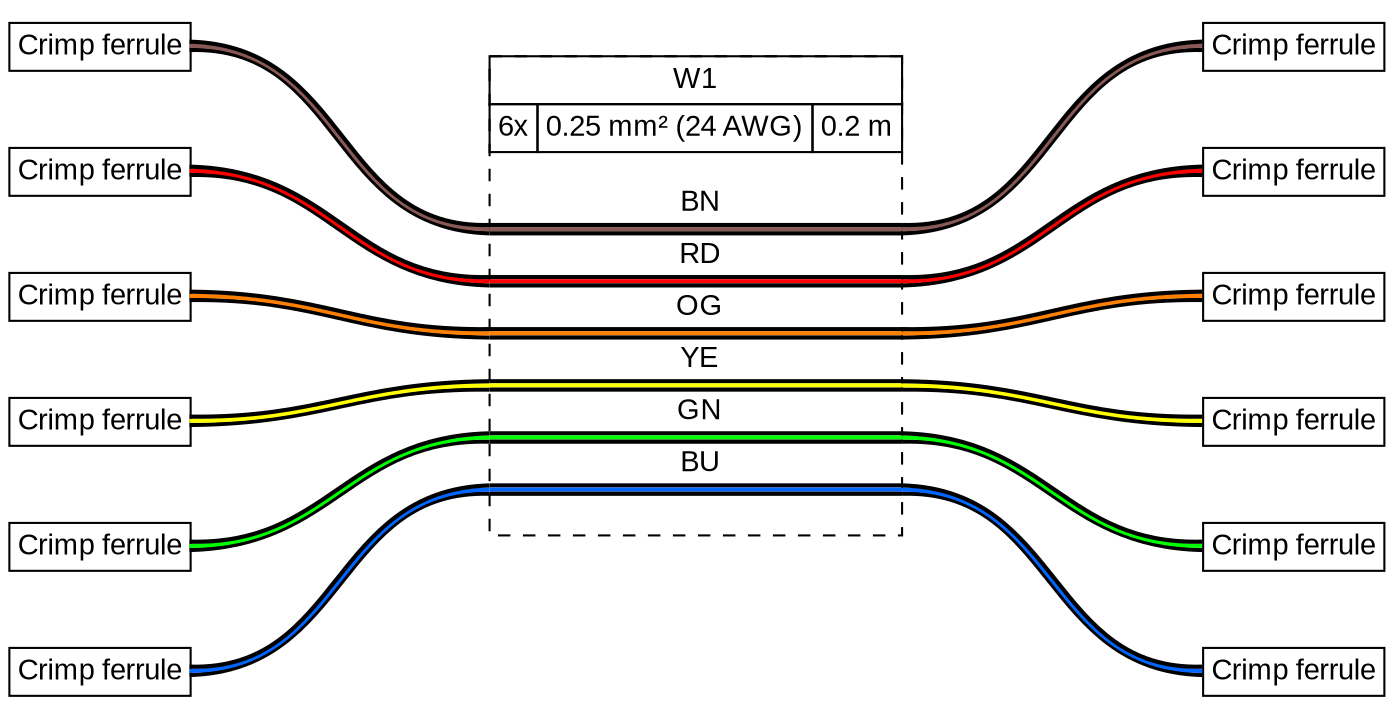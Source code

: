 graph {
// Graph generated by WireViz
// https://github.com/formatc1702/WireViz
	graph [bgcolor=white fontname=arial nodesep=0.33 rankdir=LR ranksep=2]
	node [fillcolor=white fontname=arial shape=record style=filled]
	edge [fontname=arial style=bold]
	_ferrule_crimp_1 [label=<<table border="0" cellspacing="0" cellpadding="0"><tr><td><table border="0" cellspacing="0" cellpadding="3" cellborder="1"><tr><td balign="left">Crimp ferrule</td></tr></table></td></tr></table>> fillcolor=white margin=0 shape=none style=filled]
	_ferrule_crimp_2 [label=<<table border="0" cellspacing="0" cellpadding="0"><tr><td><table border="0" cellspacing="0" cellpadding="3" cellborder="1"><tr><td balign="left">Crimp ferrule</td></tr></table></td></tr></table>> fillcolor=white margin=0 shape=none style=filled]
	_ferrule_crimp_3 [label=<<table border="0" cellspacing="0" cellpadding="0"><tr><td><table border="0" cellspacing="0" cellpadding="3" cellborder="1"><tr><td balign="left">Crimp ferrule</td></tr></table></td></tr></table>> fillcolor=white margin=0 shape=none style=filled]
	_ferrule_crimp_4 [label=<<table border="0" cellspacing="0" cellpadding="0"><tr><td><table border="0" cellspacing="0" cellpadding="3" cellborder="1"><tr><td balign="left">Crimp ferrule</td></tr></table></td></tr></table>> fillcolor=white margin=0 shape=none style=filled]
	_ferrule_crimp_5 [label=<<table border="0" cellspacing="0" cellpadding="0"><tr><td><table border="0" cellspacing="0" cellpadding="3" cellborder="1"><tr><td balign="left">Crimp ferrule</td></tr></table></td></tr></table>> fillcolor=white margin=0 shape=none style=filled]
	_ferrule_crimp_6 [label=<<table border="0" cellspacing="0" cellpadding="0"><tr><td><table border="0" cellspacing="0" cellpadding="3" cellborder="1"><tr><td balign="left">Crimp ferrule</td></tr></table></td></tr></table>> fillcolor=white margin=0 shape=none style=filled]
	_ferrule_crimp_7 [label=<<table border="0" cellspacing="0" cellpadding="0"><tr><td><table border="0" cellspacing="0" cellpadding="3" cellborder="1"><tr><td balign="left">Crimp ferrule</td></tr></table></td></tr></table>> fillcolor=white margin=0 shape=none style=filled]
	_ferrule_crimp_8 [label=<<table border="0" cellspacing="0" cellpadding="0"><tr><td><table border="0" cellspacing="0" cellpadding="3" cellborder="1"><tr><td balign="left">Crimp ferrule</td></tr></table></td></tr></table>> fillcolor=white margin=0 shape=none style=filled]
	_ferrule_crimp_9 [label=<<table border="0" cellspacing="0" cellpadding="0"><tr><td><table border="0" cellspacing="0" cellpadding="3" cellborder="1"><tr><td balign="left">Crimp ferrule</td></tr></table></td></tr></table>> fillcolor=white margin=0 shape=none style=filled]
	_ferrule_crimp_10 [label=<<table border="0" cellspacing="0" cellpadding="0"><tr><td><table border="0" cellspacing="0" cellpadding="3" cellborder="1"><tr><td balign="left">Crimp ferrule</td></tr></table></td></tr></table>> fillcolor=white margin=0 shape=none style=filled]
	_ferrule_crimp_11 [label=<<table border="0" cellspacing="0" cellpadding="0"><tr><td><table border="0" cellspacing="0" cellpadding="3" cellborder="1"><tr><td balign="left">Crimp ferrule</td></tr></table></td></tr></table>> fillcolor=white margin=0 shape=none style=filled]
	_ferrule_crimp_12 [label=<<table border="0" cellspacing="0" cellpadding="0"><tr><td><table border="0" cellspacing="0" cellpadding="3" cellborder="1"><tr><td balign="left">Crimp ferrule</td></tr></table></td></tr></table>> fillcolor=white margin=0 shape=none style=filled]
	edge [color="#000000:#895956:#000000"]
	_ferrule_crimp_1:e -- W1:w1:w
	W1:w1:e -- _ferrule_crimp_7:w
	edge [color="#000000:#ff0000:#000000"]
	_ferrule_crimp_2:e -- W1:w2:w
	W1:w2:e -- _ferrule_crimp_8:w
	edge [color="#000000:#ff8000:#000000"]
	_ferrule_crimp_3:e -- W1:w3:w
	W1:w3:e -- _ferrule_crimp_9:w
	edge [color="#000000:#ffff00:#000000"]
	_ferrule_crimp_4:e -- W1:w4:w
	W1:w4:e -- _ferrule_crimp_10:w
	edge [color="#000000:#00ff00:#000000"]
	_ferrule_crimp_5:e -- W1:w5:w
	W1:w5:e -- _ferrule_crimp_11:w
	edge [color="#000000:#0066ff:#000000"]
	_ferrule_crimp_6:e -- W1:w6:w
	W1:w6:e -- _ferrule_crimp_12:w
	W1 [label=<<table border="0" cellspacing="0" cellpadding="0"><tr><td><table border="0" cellspacing="0" cellpadding="3" cellborder="1"><tr><td colspan="3">W1</td></tr><tr><td balign="left">6x</td><td balign="left">0.25 mm² (24 AWG)</td><td balign="left">0.2 m</td></tr></table></td></tr><tr><td>&nbsp;</td></tr><tr><td><table border="0" cellspacing="0" cellborder="0"><tr><td></td><td>BN</td><td></td></tr><tr><td colspan="3" border="0" cellspacing="0" cellpadding="0" port="w1" height="6"><table cellspacing="0" cellborder="0" border = "0"><tr><td colspan="3" cellpadding="0" height="2" bgcolor="#000000" border="0"></td></tr><tr><td colspan="3" cellpadding="0" height="2" bgcolor="#895956" border="0"></td></tr><tr><td colspan="3" cellpadding="0" height="2" bgcolor="#000000" border="0"></td></tr></table></td></tr><tr><td></td><td>RD</td><td></td></tr><tr><td colspan="3" border="0" cellspacing="0" cellpadding="0" port="w2" height="6"><table cellspacing="0" cellborder="0" border = "0"><tr><td colspan="3" cellpadding="0" height="2" bgcolor="#000000" border="0"></td></tr><tr><td colspan="3" cellpadding="0" height="2" bgcolor="#ff0000" border="0"></td></tr><tr><td colspan="3" cellpadding="0" height="2" bgcolor="#000000" border="0"></td></tr></table></td></tr><tr><td></td><td>OG</td><td></td></tr><tr><td colspan="3" border="0" cellspacing="0" cellpadding="0" port="w3" height="6"><table cellspacing="0" cellborder="0" border = "0"><tr><td colspan="3" cellpadding="0" height="2" bgcolor="#000000" border="0"></td></tr><tr><td colspan="3" cellpadding="0" height="2" bgcolor="#ff8000" border="0"></td></tr><tr><td colspan="3" cellpadding="0" height="2" bgcolor="#000000" border="0"></td></tr></table></td></tr><tr><td></td><td>YE</td><td></td></tr><tr><td colspan="3" border="0" cellspacing="0" cellpadding="0" port="w4" height="6"><table cellspacing="0" cellborder="0" border = "0"><tr><td colspan="3" cellpadding="0" height="2" bgcolor="#000000" border="0"></td></tr><tr><td colspan="3" cellpadding="0" height="2" bgcolor="#ffff00" border="0"></td></tr><tr><td colspan="3" cellpadding="0" height="2" bgcolor="#000000" border="0"></td></tr></table></td></tr><tr><td></td><td>GN</td><td></td></tr><tr><td colspan="3" border="0" cellspacing="0" cellpadding="0" port="w5" height="6"><table cellspacing="0" cellborder="0" border = "0"><tr><td colspan="3" cellpadding="0" height="2" bgcolor="#000000" border="0"></td></tr><tr><td colspan="3" cellpadding="0" height="2" bgcolor="#00ff00" border="0"></td></tr><tr><td colspan="3" cellpadding="0" height="2" bgcolor="#000000" border="0"></td></tr></table></td></tr><tr><td></td><td>BU</td><td></td></tr><tr><td colspan="3" border="0" cellspacing="0" cellpadding="0" port="w6" height="6"><table cellspacing="0" cellborder="0" border = "0"><tr><td colspan="3" cellpadding="0" height="2" bgcolor="#000000" border="0"></td></tr><tr><td colspan="3" cellpadding="0" height="2" bgcolor="#0066ff" border="0"></td></tr><tr><td colspan="3" cellpadding="0" height="2" bgcolor="#000000" border="0"></td></tr></table></td></tr><tr><td>&nbsp;</td></tr></table></td></tr></table>> fillcolor=white margin=0 shape=box style="filled,dashed"]
}
